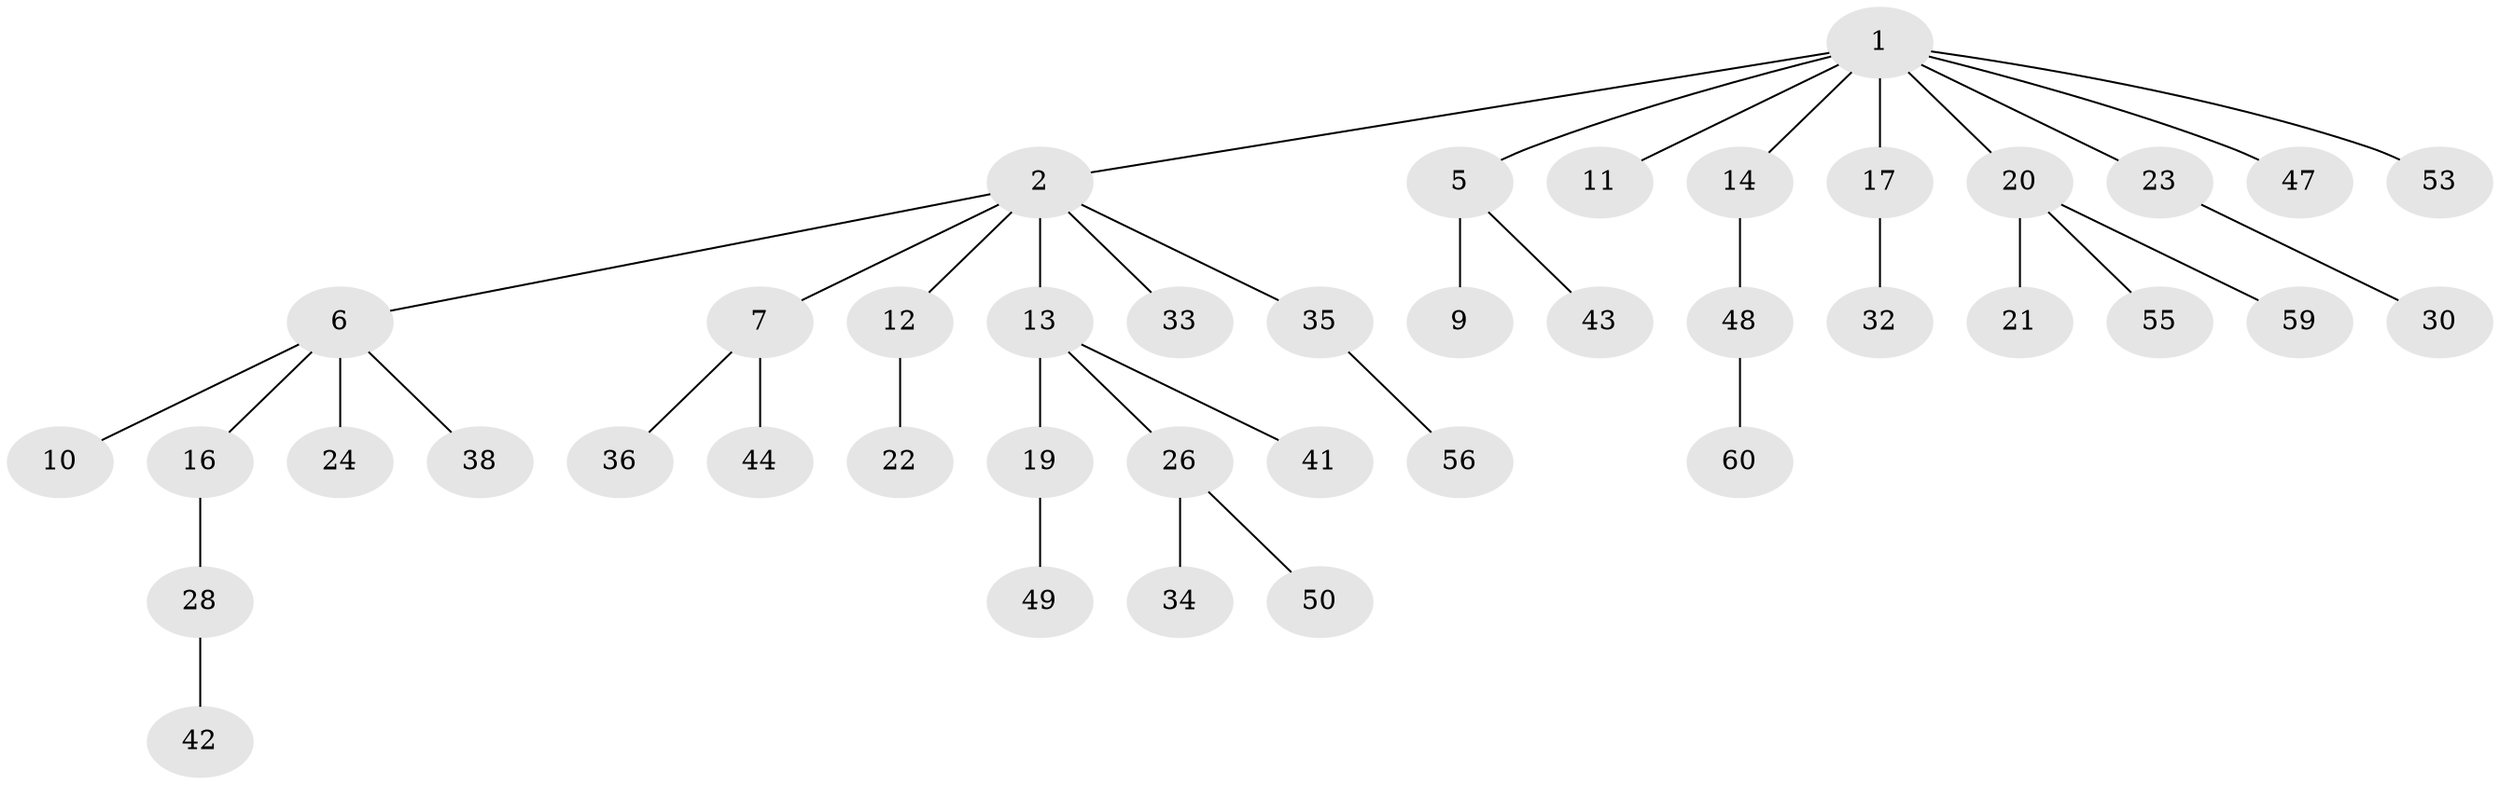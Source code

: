 // Generated by graph-tools (version 1.1) at 2025/24/03/03/25 07:24:07]
// undirected, 41 vertices, 40 edges
graph export_dot {
graph [start="1"]
  node [color=gray90,style=filled];
  1 [super="+3"];
  2 [super="+4"];
  5 [super="+37"];
  6 [super="+8"];
  7 [super="+15"];
  9;
  10 [super="+46"];
  11;
  12 [super="+18"];
  13 [super="+45"];
  14 [super="+39"];
  16 [super="+61"];
  17;
  19 [super="+27"];
  20 [super="+52"];
  21;
  22;
  23;
  24 [super="+25"];
  26 [super="+29"];
  28 [super="+31"];
  30 [super="+40"];
  32;
  33;
  34 [super="+62"];
  35 [super="+54"];
  36;
  38 [super="+57"];
  41 [super="+63"];
  42;
  43;
  44;
  47;
  48 [super="+58"];
  49 [super="+51"];
  50;
  53;
  55;
  56;
  59;
  60;
  1 -- 2;
  1 -- 20;
  1 -- 23;
  1 -- 53;
  1 -- 17;
  1 -- 5;
  1 -- 11;
  1 -- 14;
  1 -- 47;
  2 -- 7;
  2 -- 13;
  2 -- 35;
  2 -- 33;
  2 -- 12;
  2 -- 6;
  5 -- 9;
  5 -- 43;
  6 -- 10;
  6 -- 38;
  6 -- 16;
  6 -- 24;
  7 -- 44;
  7 -- 36;
  12 -- 22;
  13 -- 19;
  13 -- 26;
  13 -- 41;
  14 -- 48;
  16 -- 28;
  17 -- 32;
  19 -- 49;
  20 -- 21;
  20 -- 59;
  20 -- 55;
  23 -- 30;
  26 -- 34;
  26 -- 50;
  28 -- 42;
  35 -- 56;
  48 -- 60;
}
